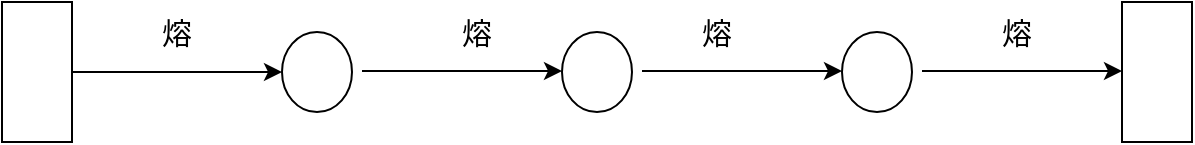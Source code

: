 <mxfile version="15.6.8" type="github"><diagram id="L_JVbjburUr9eJJ5l-_N" name="Page-1"><mxGraphModel dx="1626" dy="857" grid="1" gridSize="10" guides="1" tooltips="1" connect="1" arrows="1" fold="1" page="1" pageScale="1" pageWidth="827" pageHeight="1169" math="0" shadow="0"><root><mxCell id="0"/><mxCell id="1" parent="0"/><mxCell id="QYAknHzsufMMKFuVvop3-1" value="" style="rounded=0;whiteSpace=wrap;html=1;" parent="1" vertex="1"><mxGeometry x="90" y="240" width="35" height="70" as="geometry"/></mxCell><mxCell id="QYAknHzsufMMKFuVvop3-3" value="" style="rounded=0;whiteSpace=wrap;html=1;" parent="1" vertex="1"><mxGeometry x="650" y="240" width="35" height="70" as="geometry"/></mxCell><mxCell id="QYAknHzsufMMKFuVvop3-5" value="" style="ellipse;whiteSpace=wrap;html=1;aspect=fixed;" parent="1" vertex="1"><mxGeometry x="230" y="255" width="35" height="40" as="geometry"/></mxCell><mxCell id="QYAknHzsufMMKFuVvop3-6" value="" style="ellipse;whiteSpace=wrap;html=1;aspect=fixed;" parent="1" vertex="1"><mxGeometry x="370" y="255" width="35" height="40" as="geometry"/></mxCell><mxCell id="QYAknHzsufMMKFuVvop3-8" value="" style="ellipse;whiteSpace=wrap;html=1;aspect=fixed;" parent="1" vertex="1"><mxGeometry x="510" y="255" width="35" height="40" as="geometry"/></mxCell><mxCell id="QYAknHzsufMMKFuVvop3-9" value="" style="endArrow=classic;html=1;rounded=0;exitX=1;exitY=0.5;exitDx=0;exitDy=0;entryX=0;entryY=0.5;entryDx=0;entryDy=0;" parent="1" source="QYAknHzsufMMKFuVvop3-1" target="QYAknHzsufMMKFuVvop3-5" edge="1"><mxGeometry width="50" height="50" relative="1" as="geometry"><mxPoint x="160" y="330" as="sourcePoint"/><mxPoint x="210" y="280" as="targetPoint"/></mxGeometry></mxCell><mxCell id="QYAknHzsufMMKFuVvop3-10" value="" style="endArrow=classic;html=1;rounded=0;exitX=1;exitY=0.5;exitDx=0;exitDy=0;entryX=0;entryY=0.5;entryDx=0;entryDy=0;" parent="1" edge="1"><mxGeometry width="50" height="50" relative="1" as="geometry"><mxPoint x="270" y="274.5" as="sourcePoint"/><mxPoint x="370" y="274.5" as="targetPoint"/></mxGeometry></mxCell><mxCell id="QYAknHzsufMMKFuVvop3-11" value="" style="endArrow=classic;html=1;rounded=0;exitX=1;exitY=0.5;exitDx=0;exitDy=0;entryX=0;entryY=0.5;entryDx=0;entryDy=0;" parent="1" edge="1"><mxGeometry width="50" height="50" relative="1" as="geometry"><mxPoint x="410" y="274.5" as="sourcePoint"/><mxPoint x="510" y="274.5" as="targetPoint"/></mxGeometry></mxCell><mxCell id="QYAknHzsufMMKFuVvop3-12" value="" style="endArrow=classic;html=1;rounded=0;exitX=1;exitY=0.5;exitDx=0;exitDy=0;entryX=0;entryY=0.5;entryDx=0;entryDy=0;" parent="1" edge="1"><mxGeometry width="50" height="50" relative="1" as="geometry"><mxPoint x="550" y="274.5" as="sourcePoint"/><mxPoint x="650" y="274.5" as="targetPoint"/></mxGeometry></mxCell><mxCell id="QYAknHzsufMMKFuVvop3-17" value="熔" style="text;html=1;strokeColor=none;fillColor=none;align=center;verticalAlign=middle;whiteSpace=wrap;rounded=0;fontSize=15;" parent="1" vertex="1"><mxGeometry x="150" y="240" width="55" height="30" as="geometry"/></mxCell><mxCell id="QYAknHzsufMMKFuVvop3-18" value="熔" style="text;html=1;strokeColor=none;fillColor=none;align=center;verticalAlign=middle;whiteSpace=wrap;rounded=0;fontSize=15;" parent="1" vertex="1"><mxGeometry x="300" y="240" width="55" height="30" as="geometry"/></mxCell><mxCell id="QYAknHzsufMMKFuVvop3-19" value="熔" style="text;html=1;strokeColor=none;fillColor=none;align=center;verticalAlign=middle;whiteSpace=wrap;rounded=0;fontSize=15;" parent="1" vertex="1"><mxGeometry x="420" y="240" width="55" height="30" as="geometry"/></mxCell><mxCell id="QYAknHzsufMMKFuVvop3-20" value="熔" style="text;html=1;strokeColor=none;fillColor=none;align=center;verticalAlign=middle;whiteSpace=wrap;rounded=0;fontSize=15;" parent="1" vertex="1"><mxGeometry x="570" y="240" width="55" height="30" as="geometry"/></mxCell></root></mxGraphModel></diagram></mxfile>